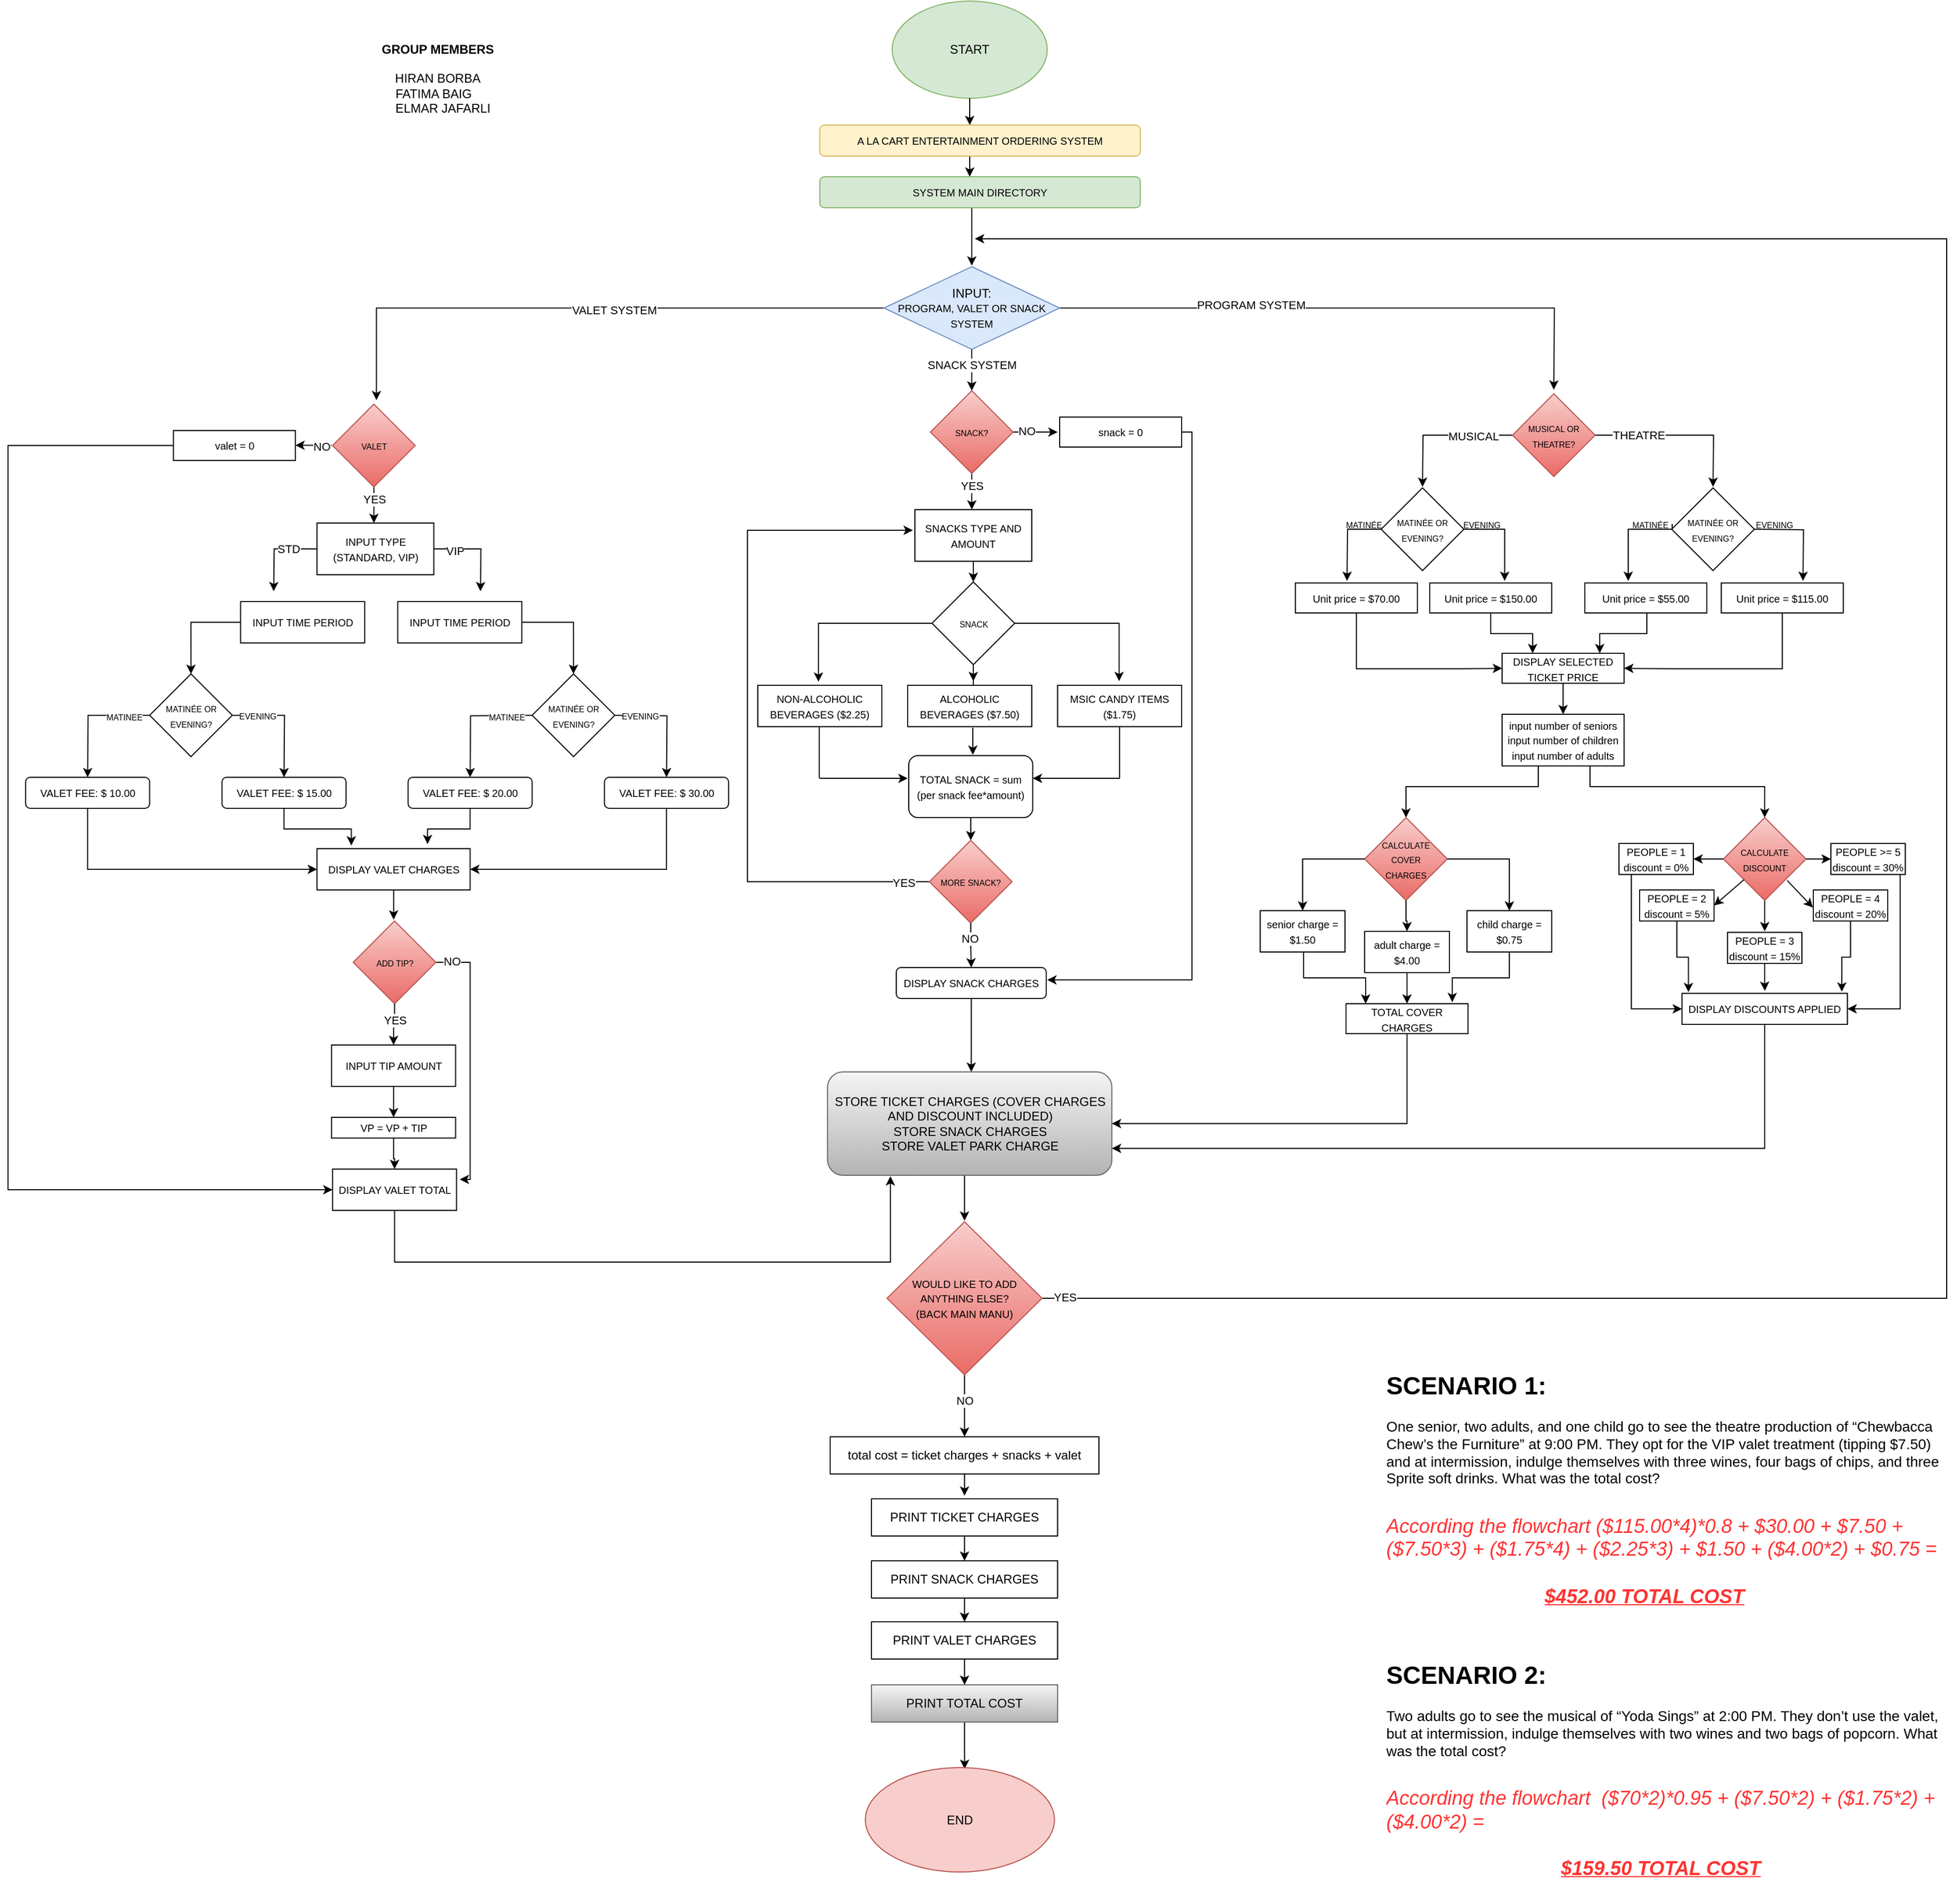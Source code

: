 <mxfile version="21.5.0" type="device">
  <diagram name="Page-1" id="i9X_kWtteT4sJjgxz71z">
    <mxGraphModel dx="1311" dy="919" grid="1" gridSize="10" guides="1" tooltips="1" connect="1" arrows="1" fold="1" page="1" pageScale="1" pageWidth="2000" pageHeight="2000" math="0" shadow="0">
      <root>
        <mxCell id="0" />
        <mxCell id="1" parent="0" />
        <mxCell id="vQt1YtrmRKw6cvNU5Y5X-71" style="edgeStyle=orthogonalEdgeStyle;rounded=0;orthogonalLoop=1;jettySize=auto;html=1;entryX=0.5;entryY=-0.083;entryDx=0;entryDy=0;entryPerimeter=0;" parent="1" source="vQt1YtrmRKw6cvNU5Y5X-64" target="vQt1YtrmRKw6cvNU5Y5X-65" edge="1">
          <mxGeometry relative="1" as="geometry" />
        </mxCell>
        <mxCell id="vQt1YtrmRKw6cvNU5Y5X-64" value="total cost = ticket charges + snacks + valet" style="rounded=0;whiteSpace=wrap;html=1;" parent="1" vertex="1">
          <mxGeometry x="835" y="1399" width="260" height="36" as="geometry" />
        </mxCell>
        <mxCell id="vQt1YtrmRKw6cvNU5Y5X-72" style="edgeStyle=orthogonalEdgeStyle;rounded=0;orthogonalLoop=1;jettySize=auto;html=1;entryX=0.5;entryY=0;entryDx=0;entryDy=0;" parent="1" source="vQt1YtrmRKw6cvNU5Y5X-65" target="vQt1YtrmRKw6cvNU5Y5X-66" edge="1">
          <mxGeometry relative="1" as="geometry" />
        </mxCell>
        <mxCell id="vQt1YtrmRKw6cvNU5Y5X-65" value="PRINT TICKET CHARGES" style="rounded=0;whiteSpace=wrap;html=1;" parent="1" vertex="1">
          <mxGeometry x="875" y="1459" width="180" height="36" as="geometry" />
        </mxCell>
        <mxCell id="vQt1YtrmRKw6cvNU5Y5X-74" style="edgeStyle=orthogonalEdgeStyle;rounded=0;orthogonalLoop=1;jettySize=auto;html=1;entryX=0.5;entryY=0;entryDx=0;entryDy=0;" parent="1" source="vQt1YtrmRKw6cvNU5Y5X-66" target="vQt1YtrmRKw6cvNU5Y5X-67" edge="1">
          <mxGeometry relative="1" as="geometry" />
        </mxCell>
        <mxCell id="vQt1YtrmRKw6cvNU5Y5X-66" value="PRINT SNACK CHARGES" style="rounded=0;whiteSpace=wrap;html=1;" parent="1" vertex="1">
          <mxGeometry x="875" y="1519" width="180" height="36" as="geometry" />
        </mxCell>
        <mxCell id="vQt1YtrmRKw6cvNU5Y5X-75" style="edgeStyle=orthogonalEdgeStyle;rounded=0;orthogonalLoop=1;jettySize=auto;html=1;entryX=0.5;entryY=0;entryDx=0;entryDy=0;" parent="1" source="vQt1YtrmRKw6cvNU5Y5X-67" target="vQt1YtrmRKw6cvNU5Y5X-68" edge="1">
          <mxGeometry relative="1" as="geometry" />
        </mxCell>
        <mxCell id="vQt1YtrmRKw6cvNU5Y5X-67" value="PRINT VALET CHARGES" style="rounded=0;whiteSpace=wrap;html=1;" parent="1" vertex="1">
          <mxGeometry x="875" y="1578" width="180" height="36" as="geometry" />
        </mxCell>
        <mxCell id="vQt1YtrmRKw6cvNU5Y5X-76" style="edgeStyle=orthogonalEdgeStyle;rounded=0;orthogonalLoop=1;jettySize=auto;html=1;entryX=0.525;entryY=0.013;entryDx=0;entryDy=0;entryPerimeter=0;" parent="1" source="vQt1YtrmRKw6cvNU5Y5X-68" target="vQt1YtrmRKw6cvNU5Y5X-69" edge="1">
          <mxGeometry relative="1" as="geometry" />
        </mxCell>
        <mxCell id="vQt1YtrmRKw6cvNU5Y5X-68" value="PRINT TOTAL COST" style="rounded=0;whiteSpace=wrap;html=1;fillColor=#f5f5f5;gradientColor=#b3b3b3;strokeColor=#666666;" parent="1" vertex="1">
          <mxGeometry x="875" y="1639" width="180" height="36" as="geometry" />
        </mxCell>
        <mxCell id="vQt1YtrmRKw6cvNU5Y5X-69" value="END" style="ellipse;whiteSpace=wrap;html=1;fillColor=#f8cecc;strokeColor=#b85450;" parent="1" vertex="1">
          <mxGeometry x="869" y="1719" width="183" height="101" as="geometry" />
        </mxCell>
        <mxCell id="vQt1YtrmRKw6cvNU5Y5X-79" style="edgeStyle=orthogonalEdgeStyle;rounded=0;orthogonalLoop=1;jettySize=auto;html=1;entryX=0.5;entryY=0;entryDx=0;entryDy=0;" parent="1" source="vQt1YtrmRKw6cvNU5Y5X-78" target="vQt1YtrmRKw6cvNU5Y5X-64" edge="1">
          <mxGeometry relative="1" as="geometry" />
        </mxCell>
        <mxCell id="vQt1YtrmRKw6cvNU5Y5X-80" value="NO" style="edgeLabel;html=1;align=center;verticalAlign=middle;resizable=0;points=[];" parent="vQt1YtrmRKw6cvNU5Y5X-79" vertex="1" connectable="0">
          <mxGeometry x="-0.174" relative="1" as="geometry">
            <mxPoint as="offset" />
          </mxGeometry>
        </mxCell>
        <mxCell id="vQt1YtrmRKw6cvNU5Y5X-81" style="edgeStyle=orthogonalEdgeStyle;rounded=0;orthogonalLoop=1;jettySize=auto;html=1;" parent="1" source="vQt1YtrmRKw6cvNU5Y5X-78" edge="1">
          <mxGeometry relative="1" as="geometry">
            <mxPoint x="975" y="240" as="targetPoint" />
            <Array as="points">
              <mxPoint x="1915" y="1265" />
              <mxPoint x="1915" y="240" />
            </Array>
          </mxGeometry>
        </mxCell>
        <mxCell id="vQt1YtrmRKw6cvNU5Y5X-82" value="YES" style="edgeLabel;html=1;align=center;verticalAlign=middle;resizable=0;points=[];" parent="vQt1YtrmRKw6cvNU5Y5X-81" vertex="1" connectable="0">
          <mxGeometry x="-0.985" y="1" relative="1" as="geometry">
            <mxPoint as="offset" />
          </mxGeometry>
        </mxCell>
        <mxCell id="vQt1YtrmRKw6cvNU5Y5X-78" value="&lt;font style=&quot;font-size: 10px;&quot;&gt;WOULD LIKE TO ADD ANYTHING ELSE?&lt;br&gt;(BACK MAIN MANU)&lt;br&gt;&lt;/font&gt;" style="rhombus;whiteSpace=wrap;html=1;fillColor=#f8cecc;gradientColor=#ea6b66;strokeColor=#b85450;" parent="1" vertex="1">
          <mxGeometry x="890" y="1191" width="150" height="148" as="geometry" />
        </mxCell>
        <mxCell id="9lHVH5dm3nrvYFQcM8Wy-2" value="START" style="ellipse;whiteSpace=wrap;html=1;fillColor=#d5e8d4;strokeColor=#82b366;" parent="1" vertex="1">
          <mxGeometry x="895" y="10" width="150" height="94" as="geometry" />
        </mxCell>
        <mxCell id="9lHVH5dm3nrvYFQcM8Wy-17" style="edgeStyle=orthogonalEdgeStyle;rounded=0;orthogonalLoop=1;jettySize=auto;html=1;entryX=0.468;entryY=0;entryDx=0;entryDy=0;entryPerimeter=0;" parent="1" source="9lHVH5dm3nrvYFQcM8Wy-2" target="9lHVH5dm3nrvYFQcM8Wy-3" edge="1">
          <mxGeometry relative="1" as="geometry" />
        </mxCell>
        <mxCell id="piu1KmxuBdeIRfrjEBOE-89" value="" style="group" parent="1" vertex="1" connectable="0">
          <mxGeometry x="56.74" y="400" width="690.26" height="780" as="geometry" />
        </mxCell>
        <mxCell id="piu1KmxuBdeIRfrjEBOE-55" style="edgeStyle=orthogonalEdgeStyle;rounded=0;orthogonalLoop=1;jettySize=auto;html=1;" parent="piu1KmxuBdeIRfrjEBOE-89" source="piu1KmxuBdeIRfrjEBOE-11" edge="1">
          <mxGeometry relative="1" as="geometry">
            <mxPoint x="60" y="361" as="targetPoint" />
          </mxGeometry>
        </mxCell>
        <mxCell id="piu1KmxuBdeIRfrjEBOE-58" value="&lt;font style=&quot;font-size: 8px;&quot;&gt;MATINEE&lt;/font&gt;" style="edgeLabel;html=1;align=center;verticalAlign=middle;resizable=0;points=[];" parent="piu1KmxuBdeIRfrjEBOE-55" vertex="1" connectable="0">
          <mxGeometry x="-0.591" y="1" relative="1" as="geometry">
            <mxPoint as="offset" />
          </mxGeometry>
        </mxCell>
        <mxCell id="piu1KmxuBdeIRfrjEBOE-56" style="edgeStyle=orthogonalEdgeStyle;rounded=0;orthogonalLoop=1;jettySize=auto;html=1;" parent="piu1KmxuBdeIRfrjEBOE-89" source="piu1KmxuBdeIRfrjEBOE-11" edge="1">
          <mxGeometry relative="1" as="geometry">
            <mxPoint x="250" y="361" as="targetPoint" />
          </mxGeometry>
        </mxCell>
        <mxCell id="piu1KmxuBdeIRfrjEBOE-60" value="&lt;font style=&quot;font-size: 8px;&quot;&gt;EVENING&lt;/font&gt;" style="edgeLabel;html=1;align=center;verticalAlign=middle;resizable=0;points=[];" parent="piu1KmxuBdeIRfrjEBOE-56" vertex="1" connectable="0">
          <mxGeometry x="-0.567" relative="1" as="geometry">
            <mxPoint as="offset" />
          </mxGeometry>
        </mxCell>
        <mxCell id="piu1KmxuBdeIRfrjEBOE-11" value="&lt;span style=&quot;font-size: 8px;&quot;&gt;MATINÉE OR EVENING?&lt;/span&gt;" style="rhombus;whiteSpace=wrap;html=1;" parent="piu1KmxuBdeIRfrjEBOE-89" vertex="1">
          <mxGeometry x="120" y="261" width="80" height="80" as="geometry" />
        </mxCell>
        <mxCell id="piu1KmxuBdeIRfrjEBOE-45" style="edgeStyle=orthogonalEdgeStyle;rounded=0;orthogonalLoop=1;jettySize=auto;html=1;" parent="piu1KmxuBdeIRfrjEBOE-89" source="piu1KmxuBdeIRfrjEBOE-13" edge="1">
          <mxGeometry relative="1" as="geometry">
            <mxPoint x="440" y="181" as="targetPoint" />
          </mxGeometry>
        </mxCell>
        <mxCell id="piu1KmxuBdeIRfrjEBOE-48" value="VIP" style="edgeLabel;html=1;align=center;verticalAlign=middle;resizable=0;points=[];" parent="piu1KmxuBdeIRfrjEBOE-45" vertex="1" connectable="0">
          <mxGeometry x="-0.53" y="-2" relative="1" as="geometry">
            <mxPoint as="offset" />
          </mxGeometry>
        </mxCell>
        <mxCell id="piu1KmxuBdeIRfrjEBOE-46" style="edgeStyle=orthogonalEdgeStyle;rounded=0;orthogonalLoop=1;jettySize=auto;html=1;" parent="piu1KmxuBdeIRfrjEBOE-89" source="piu1KmxuBdeIRfrjEBOE-13" edge="1">
          <mxGeometry relative="1" as="geometry">
            <mxPoint x="240" y="181" as="targetPoint" />
          </mxGeometry>
        </mxCell>
        <mxCell id="piu1KmxuBdeIRfrjEBOE-47" value="STD" style="edgeLabel;html=1;align=center;verticalAlign=middle;resizable=0;points=[];" parent="piu1KmxuBdeIRfrjEBOE-46" vertex="1" connectable="0">
          <mxGeometry x="-0.331" relative="1" as="geometry">
            <mxPoint as="offset" />
          </mxGeometry>
        </mxCell>
        <mxCell id="piu1KmxuBdeIRfrjEBOE-13" value="&lt;span style=&quot;font-size: 10px;&quot;&gt;INPUT TYPE (STANDARD, VIP)&lt;/span&gt;" style="rounded=0;whiteSpace=wrap;html=1;" parent="piu1KmxuBdeIRfrjEBOE-89" vertex="1">
          <mxGeometry x="281.91" y="115" width="113" height="50" as="geometry" />
        </mxCell>
        <mxCell id="piu1KmxuBdeIRfrjEBOE-35" style="edgeStyle=orthogonalEdgeStyle;rounded=0;orthogonalLoop=1;jettySize=auto;html=1;entryX=0.487;entryY=0;entryDx=0;entryDy=0;entryPerimeter=0;" parent="piu1KmxuBdeIRfrjEBOE-89" source="piu1KmxuBdeIRfrjEBOE-37" target="piu1KmxuBdeIRfrjEBOE-13" edge="1">
          <mxGeometry relative="1" as="geometry">
            <Array as="points">
              <mxPoint x="336.91" y="100" />
            </Array>
          </mxGeometry>
        </mxCell>
        <mxCell id="piu1KmxuBdeIRfrjEBOE-36" value="YES" style="edgeLabel;html=1;align=center;verticalAlign=middle;resizable=0;points=[];" parent="piu1KmxuBdeIRfrjEBOE-35" vertex="1" connectable="0">
          <mxGeometry x="-0.32" relative="1" as="geometry">
            <mxPoint as="offset" />
          </mxGeometry>
        </mxCell>
        <mxCell id="piu1KmxuBdeIRfrjEBOE-37" value="&lt;span style=&quot;font-size: 8px;&quot;&gt;VALET&lt;/span&gt;" style="rhombus;whiteSpace=wrap;html=1;container=0;fillColor=#f8cecc;strokeColor=#b85450;gradientColor=#ea6b66;" parent="piu1KmxuBdeIRfrjEBOE-89" vertex="1">
          <mxGeometry x="296.91" width="80" height="80" as="geometry" />
        </mxCell>
        <mxCell id="vQt1YtrmRKw6cvNU5Y5X-85" style="edgeStyle=orthogonalEdgeStyle;rounded=0;orthogonalLoop=1;jettySize=auto;html=1;entryX=0;entryY=0.5;entryDx=0;entryDy=0;" parent="piu1KmxuBdeIRfrjEBOE-89" source="piu1KmxuBdeIRfrjEBOE-41" target="piu1KmxuBdeIRfrjEBOE-82" edge="1">
          <mxGeometry relative="1" as="geometry">
            <mxPoint x="293.26" y="770" as="targetPoint" />
            <Array as="points">
              <mxPoint x="-17" y="40" />
              <mxPoint x="-17" y="760" />
            </Array>
          </mxGeometry>
        </mxCell>
        <mxCell id="piu1KmxuBdeIRfrjEBOE-41" value="&lt;font style=&quot;font-size: 10px;&quot;&gt;valet = 0&lt;/font&gt;" style="rounded=0;whiteSpace=wrap;html=1;" parent="piu1KmxuBdeIRfrjEBOE-89" vertex="1">
          <mxGeometry x="143.0" y="25.5" width="118" height="29" as="geometry" />
        </mxCell>
        <mxCell id="piu1KmxuBdeIRfrjEBOE-67" style="edgeStyle=orthogonalEdgeStyle;rounded=0;orthogonalLoop=1;jettySize=auto;html=1;entryX=0.5;entryY=0;entryDx=0;entryDy=0;" parent="piu1KmxuBdeIRfrjEBOE-89" source="piu1KmxuBdeIRfrjEBOE-43" target="piu1KmxuBdeIRfrjEBOE-11" edge="1">
          <mxGeometry relative="1" as="geometry" />
        </mxCell>
        <mxCell id="piu1KmxuBdeIRfrjEBOE-43" value="&lt;font style=&quot;font-size: 10px;&quot;&gt;INPUT TIME PERIOD&lt;/font&gt;" style="rounded=0;whiteSpace=wrap;html=1;" parent="piu1KmxuBdeIRfrjEBOE-89" vertex="1">
          <mxGeometry x="208" y="191" width="120" height="40" as="geometry" />
        </mxCell>
        <mxCell id="piu1KmxuBdeIRfrjEBOE-44" value="&lt;font style=&quot;font-size: 10px;&quot;&gt;INPUT TIME PERIOD&lt;/font&gt;" style="rounded=0;whiteSpace=wrap;html=1;" parent="piu1KmxuBdeIRfrjEBOE-89" vertex="1">
          <mxGeometry x="360" y="191" width="120" height="40" as="geometry" />
        </mxCell>
        <mxCell id="piu1KmxuBdeIRfrjEBOE-50" value="&lt;span style=&quot;font-size: 8px;&quot;&gt;MATINÉE OR EVENING?&lt;/span&gt;" style="rhombus;whiteSpace=wrap;html=1;" parent="piu1KmxuBdeIRfrjEBOE-89" vertex="1">
          <mxGeometry x="490" y="261" width="80" height="80" as="geometry" />
        </mxCell>
        <mxCell id="piu1KmxuBdeIRfrjEBOE-52" style="edgeStyle=orthogonalEdgeStyle;rounded=0;orthogonalLoop=1;jettySize=auto;html=1;entryX=0.5;entryY=0;entryDx=0;entryDy=0;" parent="piu1KmxuBdeIRfrjEBOE-89" source="piu1KmxuBdeIRfrjEBOE-44" target="piu1KmxuBdeIRfrjEBOE-50" edge="1">
          <mxGeometry relative="1" as="geometry" />
        </mxCell>
        <mxCell id="piu1KmxuBdeIRfrjEBOE-53" value="&lt;span style=&quot;font-size: 10px;&quot;&gt;VALET FEE: $ 10.00&lt;br&gt;&lt;/span&gt;" style="rounded=1;whiteSpace=wrap;html=1;" parent="piu1KmxuBdeIRfrjEBOE-89" vertex="1">
          <mxGeometry y="361" width="120" height="30" as="geometry" />
        </mxCell>
        <mxCell id="piu1KmxuBdeIRfrjEBOE-54" value="&lt;span style=&quot;font-size: 10px;&quot;&gt;VALET FEE: $ 15.00&lt;br&gt;&lt;/span&gt;" style="rounded=1;whiteSpace=wrap;html=1;" parent="piu1KmxuBdeIRfrjEBOE-89" vertex="1">
          <mxGeometry x="190" y="361" width="120" height="30" as="geometry" />
        </mxCell>
        <mxCell id="piu1KmxuBdeIRfrjEBOE-61" value="&lt;span style=&quot;font-size: 10px;&quot;&gt;VALET FEE: $ 20.00&lt;br&gt;&lt;/span&gt;" style="rounded=1;whiteSpace=wrap;html=1;" parent="piu1KmxuBdeIRfrjEBOE-89" vertex="1">
          <mxGeometry x="370" y="361" width="120" height="30" as="geometry" />
        </mxCell>
        <mxCell id="piu1KmxuBdeIRfrjEBOE-62" value="&lt;span style=&quot;font-size: 10px;&quot;&gt;VALET FEE: $ 30.00&lt;br&gt;&lt;/span&gt;" style="rounded=1;whiteSpace=wrap;html=1;" parent="piu1KmxuBdeIRfrjEBOE-89" vertex="1">
          <mxGeometry x="560" y="361" width="120" height="30" as="geometry" />
        </mxCell>
        <mxCell id="piu1KmxuBdeIRfrjEBOE-63" style="edgeStyle=orthogonalEdgeStyle;rounded=0;orthogonalLoop=1;jettySize=auto;html=1;" parent="piu1KmxuBdeIRfrjEBOE-89" edge="1">
          <mxGeometry relative="1" as="geometry">
            <mxPoint x="620" y="361" as="targetPoint" />
            <mxPoint x="570" y="301" as="sourcePoint" />
          </mxGeometry>
        </mxCell>
        <mxCell id="piu1KmxuBdeIRfrjEBOE-64" value="&lt;font style=&quot;font-size: 8px;&quot;&gt;EVENING&lt;/font&gt;" style="edgeLabel;html=1;align=center;verticalAlign=middle;resizable=0;points=[];" parent="piu1KmxuBdeIRfrjEBOE-63" vertex="1" connectable="0">
          <mxGeometry x="-0.567" relative="1" as="geometry">
            <mxPoint as="offset" />
          </mxGeometry>
        </mxCell>
        <mxCell id="piu1KmxuBdeIRfrjEBOE-65" style="edgeStyle=orthogonalEdgeStyle;rounded=0;orthogonalLoop=1;jettySize=auto;html=1;" parent="piu1KmxuBdeIRfrjEBOE-89" edge="1">
          <mxGeometry relative="1" as="geometry">
            <mxPoint x="430" y="361" as="targetPoint" />
            <mxPoint x="490" y="301" as="sourcePoint" />
          </mxGeometry>
        </mxCell>
        <mxCell id="piu1KmxuBdeIRfrjEBOE-66" value="&lt;font style=&quot;font-size: 8px;&quot;&gt;MATINEE&lt;/font&gt;" style="edgeLabel;html=1;align=center;verticalAlign=middle;resizable=0;points=[];" parent="piu1KmxuBdeIRfrjEBOE-65" vertex="1" connectable="0">
          <mxGeometry x="-0.591" y="1" relative="1" as="geometry">
            <mxPoint as="offset" />
          </mxGeometry>
        </mxCell>
        <mxCell id="piu1KmxuBdeIRfrjEBOE-68" value="&lt;font style=&quot;font-size: 10px;&quot;&gt;DISPLAY VALET CHARGES&lt;/font&gt;" style="rounded=0;whiteSpace=wrap;html=1;" parent="piu1KmxuBdeIRfrjEBOE-89" vertex="1">
          <mxGeometry x="281.91" y="430" width="148.09" height="40" as="geometry" />
        </mxCell>
        <mxCell id="piu1KmxuBdeIRfrjEBOE-69" style="edgeStyle=orthogonalEdgeStyle;rounded=0;orthogonalLoop=1;jettySize=auto;html=1;entryX=0;entryY=0.5;entryDx=0;entryDy=0;" parent="piu1KmxuBdeIRfrjEBOE-89" source="piu1KmxuBdeIRfrjEBOE-53" target="piu1KmxuBdeIRfrjEBOE-68" edge="1">
          <mxGeometry relative="1" as="geometry">
            <Array as="points">
              <mxPoint x="60" y="450" />
            </Array>
          </mxGeometry>
        </mxCell>
        <mxCell id="piu1KmxuBdeIRfrjEBOE-70" style="edgeStyle=orthogonalEdgeStyle;rounded=0;orthogonalLoop=1;jettySize=auto;html=1;entryX=0.224;entryY=-0.075;entryDx=0;entryDy=0;entryPerimeter=0;" parent="piu1KmxuBdeIRfrjEBOE-89" source="piu1KmxuBdeIRfrjEBOE-54" target="piu1KmxuBdeIRfrjEBOE-68" edge="1">
          <mxGeometry relative="1" as="geometry" />
        </mxCell>
        <mxCell id="piu1KmxuBdeIRfrjEBOE-71" style="edgeStyle=orthogonalEdgeStyle;rounded=0;orthogonalLoop=1;jettySize=auto;html=1;entryX=0.722;entryY=-0.109;entryDx=0;entryDy=0;entryPerimeter=0;" parent="piu1KmxuBdeIRfrjEBOE-89" source="piu1KmxuBdeIRfrjEBOE-61" target="piu1KmxuBdeIRfrjEBOE-68" edge="1">
          <mxGeometry relative="1" as="geometry" />
        </mxCell>
        <mxCell id="piu1KmxuBdeIRfrjEBOE-72" style="edgeStyle=orthogonalEdgeStyle;rounded=0;orthogonalLoop=1;jettySize=auto;html=1;entryX=1;entryY=0.5;entryDx=0;entryDy=0;" parent="piu1KmxuBdeIRfrjEBOE-89" source="piu1KmxuBdeIRfrjEBOE-62" target="piu1KmxuBdeIRfrjEBOE-68" edge="1">
          <mxGeometry relative="1" as="geometry">
            <Array as="points">
              <mxPoint x="620" y="450" />
            </Array>
          </mxGeometry>
        </mxCell>
        <mxCell id="piu1KmxuBdeIRfrjEBOE-85" style="edgeStyle=orthogonalEdgeStyle;rounded=0;orthogonalLoop=1;jettySize=auto;html=1;" parent="piu1KmxuBdeIRfrjEBOE-89" source="piu1KmxuBdeIRfrjEBOE-73" edge="1">
          <mxGeometry relative="1" as="geometry">
            <mxPoint x="420" y="750" as="targetPoint" />
            <Array as="points">
              <mxPoint x="430" y="540" />
              <mxPoint x="430" y="750" />
              <mxPoint x="420" y="750" />
            </Array>
          </mxGeometry>
        </mxCell>
        <mxCell id="piu1KmxuBdeIRfrjEBOE-86" value="NO" style="edgeLabel;html=1;align=center;verticalAlign=middle;resizable=0;points=[];" parent="piu1KmxuBdeIRfrjEBOE-85" vertex="1" connectable="0">
          <mxGeometry x="-0.879" y="1" relative="1" as="geometry">
            <mxPoint as="offset" />
          </mxGeometry>
        </mxCell>
        <mxCell id="piu1KmxuBdeIRfrjEBOE-73" value="&lt;span style=&quot;font-size: 8px;&quot;&gt;ADD TIP?&lt;/span&gt;" style="rhombus;whiteSpace=wrap;html=1;fillColor=#f8cecc;gradientColor=#ea6b66;strokeColor=#b85450;" parent="piu1KmxuBdeIRfrjEBOE-89" vertex="1">
          <mxGeometry x="316.91" y="500" width="80" height="80" as="geometry" />
        </mxCell>
        <mxCell id="piu1KmxuBdeIRfrjEBOE-77" style="edgeStyle=orthogonalEdgeStyle;rounded=0;orthogonalLoop=1;jettySize=auto;html=1;entryX=0.49;entryY=-0.016;entryDx=0;entryDy=0;entryPerimeter=0;" parent="piu1KmxuBdeIRfrjEBOE-89" source="piu1KmxuBdeIRfrjEBOE-68" target="piu1KmxuBdeIRfrjEBOE-73" edge="1">
          <mxGeometry relative="1" as="geometry" />
        </mxCell>
        <mxCell id="piu1KmxuBdeIRfrjEBOE-74" value="&lt;font style=&quot;font-size: 10px;&quot;&gt;INPUT TIP AMOUNT&lt;/font&gt;" style="rounded=0;whiteSpace=wrap;html=1;" parent="piu1KmxuBdeIRfrjEBOE-89" vertex="1">
          <mxGeometry x="295.96" y="620" width="120" height="40" as="geometry" />
        </mxCell>
        <mxCell id="piu1KmxuBdeIRfrjEBOE-78" style="edgeStyle=orthogonalEdgeStyle;rounded=0;orthogonalLoop=1;jettySize=auto;html=1;entryX=0.5;entryY=0;entryDx=0;entryDy=0;" parent="piu1KmxuBdeIRfrjEBOE-89" source="piu1KmxuBdeIRfrjEBOE-73" target="piu1KmxuBdeIRfrjEBOE-74" edge="1">
          <mxGeometry relative="1" as="geometry" />
        </mxCell>
        <mxCell id="piu1KmxuBdeIRfrjEBOE-84" value="YES" style="edgeLabel;html=1;align=center;verticalAlign=middle;resizable=0;points=[];" parent="piu1KmxuBdeIRfrjEBOE-78" vertex="1" connectable="0">
          <mxGeometry x="-0.23" relative="1" as="geometry">
            <mxPoint as="offset" />
          </mxGeometry>
        </mxCell>
        <mxCell id="piu1KmxuBdeIRfrjEBOE-75" value="&lt;font style=&quot;font-size: 10px;&quot;&gt;VP = VP + TIP&lt;/font&gt;" style="rounded=0;whiteSpace=wrap;html=1;" parent="piu1KmxuBdeIRfrjEBOE-89" vertex="1">
          <mxGeometry x="295.96" y="690" width="120" height="20" as="geometry" />
        </mxCell>
        <mxCell id="piu1KmxuBdeIRfrjEBOE-80" style="edgeStyle=orthogonalEdgeStyle;rounded=0;orthogonalLoop=1;jettySize=auto;html=1;entryX=0.5;entryY=0;entryDx=0;entryDy=0;" parent="piu1KmxuBdeIRfrjEBOE-89" source="piu1KmxuBdeIRfrjEBOE-74" target="piu1KmxuBdeIRfrjEBOE-75" edge="1">
          <mxGeometry relative="1" as="geometry" />
        </mxCell>
        <mxCell id="piu1KmxuBdeIRfrjEBOE-82" value="&lt;font style=&quot;font-size: 10px;&quot;&gt;DISPLAY VALET TOTAL&lt;/font&gt;" style="rounded=0;whiteSpace=wrap;html=1;" parent="piu1KmxuBdeIRfrjEBOE-89" vertex="1">
          <mxGeometry x="296.91" y="740" width="120" height="40" as="geometry" />
        </mxCell>
        <mxCell id="piu1KmxuBdeIRfrjEBOE-83" style="edgeStyle=orthogonalEdgeStyle;rounded=0;orthogonalLoop=1;jettySize=auto;html=1;entryX=0.5;entryY=0;entryDx=0;entryDy=0;" parent="piu1KmxuBdeIRfrjEBOE-89" source="piu1KmxuBdeIRfrjEBOE-75" target="piu1KmxuBdeIRfrjEBOE-82" edge="1">
          <mxGeometry relative="1" as="geometry" />
        </mxCell>
        <mxCell id="piu1KmxuBdeIRfrjEBOE-33" style="edgeStyle=orthogonalEdgeStyle;rounded=0;orthogonalLoop=1;jettySize=auto;html=1;" parent="piu1KmxuBdeIRfrjEBOE-89" edge="1">
          <mxGeometry relative="1" as="geometry">
            <mxPoint x="260.96" y="39.79" as="targetPoint" />
            <mxPoint x="295.96" y="39.79" as="sourcePoint" />
          </mxGeometry>
        </mxCell>
        <mxCell id="piu1KmxuBdeIRfrjEBOE-34" value="NO" style="edgeLabel;html=1;align=center;verticalAlign=middle;resizable=0;points=[];" parent="piu1KmxuBdeIRfrjEBOE-33" vertex="1" connectable="0">
          <mxGeometry x="-0.436" y="1" relative="1" as="geometry">
            <mxPoint as="offset" />
          </mxGeometry>
        </mxCell>
        <mxCell id="9lHVH5dm3nrvYFQcM8Wy-18" style="edgeStyle=orthogonalEdgeStyle;rounded=0;orthogonalLoop=1;jettySize=auto;html=1;entryX=0.5;entryY=0;entryDx=0;entryDy=0;" parent="1" edge="1">
          <mxGeometry relative="1" as="geometry">
            <mxPoint x="970" y="160" as="sourcePoint" />
            <mxPoint x="970" y="180" as="targetPoint" />
          </mxGeometry>
        </mxCell>
        <mxCell id="9lHVH5dm3nrvYFQcM8Wy-3" value="&lt;font style=&quot;font-size: 10px;&quot;&gt;A LA CART ENTERTAINMENT ORDERING SYSTEM&lt;/font&gt;" style="rounded=1;whiteSpace=wrap;html=1;fillColor=#fff2cc;strokeColor=#d6b656;" parent="1" vertex="1">
          <mxGeometry x="825" y="130" width="310" height="30" as="geometry" />
        </mxCell>
        <mxCell id="vQt1YtrmRKw6cvNU5Y5X-77" style="edgeStyle=orthogonalEdgeStyle;rounded=0;orthogonalLoop=1;jettySize=auto;html=1;" parent="1" edge="1">
          <mxGeometry relative="1" as="geometry">
            <mxPoint x="972" y="266" as="targetPoint" />
            <mxPoint x="972.034" y="210" as="sourcePoint" />
          </mxGeometry>
        </mxCell>
        <mxCell id="9lHVH5dm3nrvYFQcM8Wy-4" value="&lt;font style=&quot;font-size: 10px;&quot;&gt;SYSTEM MAIN DIRECTORY&lt;/font&gt;" style="rounded=1;whiteSpace=wrap;html=1;fillColor=#d5e8d4;strokeColor=#82b366;" parent="1" vertex="1">
          <mxGeometry x="825" y="180" width="310" height="30" as="geometry" />
        </mxCell>
        <mxCell id="YDbfQsRCEKIfb_wyseGa-1" style="edgeStyle=orthogonalEdgeStyle;rounded=0;orthogonalLoop=1;jettySize=auto;html=1;" parent="1" source="9lHVH5dm3nrvYFQcM8Wy-5" edge="1">
          <mxGeometry relative="1" as="geometry">
            <mxPoint x="1535" y="386" as="targetPoint" />
          </mxGeometry>
        </mxCell>
        <mxCell id="YDbfQsRCEKIfb_wyseGa-2" value="PROGRAM SYSTEM" style="edgeLabel;html=1;align=center;verticalAlign=middle;resizable=0;points=[];" parent="YDbfQsRCEKIfb_wyseGa-1" vertex="1" connectable="0">
          <mxGeometry x="-0.336" y="3" relative="1" as="geometry">
            <mxPoint as="offset" />
          </mxGeometry>
        </mxCell>
        <mxCell id="vQt1YtrmRKw6cvNU5Y5X-57" style="edgeStyle=orthogonalEdgeStyle;rounded=0;orthogonalLoop=1;jettySize=auto;html=1;entryX=0.531;entryY=-0.048;entryDx=0;entryDy=0;entryPerimeter=0;" parent="1" source="9lHVH5dm3nrvYFQcM8Wy-5" target="piu1KmxuBdeIRfrjEBOE-37" edge="1">
          <mxGeometry relative="1" as="geometry">
            <mxPoint x="415" y="386.0" as="targetPoint" />
            <Array as="points">
              <mxPoint x="396" y="307" />
            </Array>
          </mxGeometry>
        </mxCell>
        <mxCell id="vQt1YtrmRKw6cvNU5Y5X-58" value="VALET SYSTEM" style="edgeLabel;html=1;align=center;verticalAlign=middle;resizable=0;points=[];" parent="vQt1YtrmRKw6cvNU5Y5X-57" vertex="1" connectable="0">
          <mxGeometry x="-0.098" y="2" relative="1" as="geometry">
            <mxPoint as="offset" />
          </mxGeometry>
        </mxCell>
        <mxCell id="9lHVH5dm3nrvYFQcM8Wy-5" value="INPUT:&lt;br&gt;&lt;font style=&quot;font-size: 10px;&quot;&gt;PROGRAM, VALET OR SNACK SYSTEM&lt;/font&gt;" style="rhombus;whiteSpace=wrap;html=1;fillColor=#dae8fc;strokeColor=#6c8ebf;" parent="1" vertex="1">
          <mxGeometry x="887" y="267" width="170" height="80" as="geometry" />
        </mxCell>
        <mxCell id="9lHVH5dm3nrvYFQcM8Wy-6" value="&lt;span style=&quot;font-size: 8px;&quot;&gt;SNACK&lt;/span&gt;" style="rhombus;whiteSpace=wrap;html=1;" parent="1" vertex="1">
          <mxGeometry x="933.5" y="572" width="80" height="80" as="geometry" />
        </mxCell>
        <mxCell id="9lHVH5dm3nrvYFQcM8Wy-21" style="edgeStyle=orthogonalEdgeStyle;rounded=0;orthogonalLoop=1;jettySize=auto;html=1;" parent="1" source="9lHVH5dm3nrvYFQcM8Wy-7" edge="1">
          <mxGeometry relative="1" as="geometry">
            <mxPoint x="973.5" y="572" as="targetPoint" />
          </mxGeometry>
        </mxCell>
        <mxCell id="9lHVH5dm3nrvYFQcM8Wy-7" value="&lt;font style=&quot;font-size: 10px;&quot;&gt;SNACKS TYPE AND AMOUNT&lt;/font&gt;" style="rounded=0;whiteSpace=wrap;html=1;" parent="1" vertex="1">
          <mxGeometry x="917" y="502" width="113" height="50" as="geometry" />
        </mxCell>
        <mxCell id="9lHVH5dm3nrvYFQcM8Wy-8" value="&lt;font style=&quot;font-size: 10px;&quot;&gt;NON-ALCOHOLIC BEVERAGES ($2.25)&lt;/font&gt;" style="rounded=0;whiteSpace=wrap;html=1;" parent="1" vertex="1">
          <mxGeometry x="765" y="672" width="120" height="40" as="geometry" />
        </mxCell>
        <mxCell id="9lHVH5dm3nrvYFQcM8Wy-22" style="edgeStyle=orthogonalEdgeStyle;rounded=0;orthogonalLoop=1;jettySize=auto;html=1;entryX=0.489;entryY=-0.086;entryDx=0;entryDy=0;entryPerimeter=0;" parent="1" source="9lHVH5dm3nrvYFQcM8Wy-6" target="9lHVH5dm3nrvYFQcM8Wy-8" edge="1">
          <mxGeometry relative="1" as="geometry" />
        </mxCell>
        <mxCell id="9lHVH5dm3nrvYFQcM8Wy-25" style="edgeStyle=orthogonalEdgeStyle;rounded=0;orthogonalLoop=1;jettySize=auto;html=1;entryX=0.5;entryY=-0.062;entryDx=0;entryDy=0;entryPerimeter=0;" parent="1" edge="1">
          <mxGeometry relative="1" as="geometry">
            <mxPoint x="973" y="713" as="sourcePoint" />
            <mxPoint x="973" y="739.28" as="targetPoint" />
          </mxGeometry>
        </mxCell>
        <mxCell id="9lHVH5dm3nrvYFQcM8Wy-9" value="&lt;font style=&quot;font-size: 10px;&quot;&gt;ALCOHOLIC BEVERAGES ($7.50)&lt;/font&gt;" style="rounded=0;whiteSpace=wrap;html=1;" parent="1" vertex="1">
          <mxGeometry x="910" y="672" width="120" height="40" as="geometry" />
        </mxCell>
        <mxCell id="9lHVH5dm3nrvYFQcM8Wy-23" style="edgeStyle=orthogonalEdgeStyle;rounded=0;orthogonalLoop=1;jettySize=auto;html=1;entryX=0.529;entryY=-0.1;entryDx=0;entryDy=0;entryPerimeter=0;" parent="1" source="9lHVH5dm3nrvYFQcM8Wy-6" target="9lHVH5dm3nrvYFQcM8Wy-9" edge="1">
          <mxGeometry relative="1" as="geometry" />
        </mxCell>
        <mxCell id="9lHVH5dm3nrvYFQcM8Wy-10" value="&lt;font style=&quot;font-size: 10px;&quot;&gt;MSIC CANDY ITEMS ($1.75)&lt;br&gt;&lt;/font&gt;" style="rounded=0;whiteSpace=wrap;html=1;" parent="1" vertex="1">
          <mxGeometry x="1055" y="672" width="120" height="40" as="geometry" />
        </mxCell>
        <mxCell id="9lHVH5dm3nrvYFQcM8Wy-24" style="edgeStyle=orthogonalEdgeStyle;rounded=0;orthogonalLoop=1;jettySize=auto;html=1;entryX=0.496;entryY=-0.1;entryDx=0;entryDy=0;entryPerimeter=0;" parent="1" source="9lHVH5dm3nrvYFQcM8Wy-6" target="9lHVH5dm3nrvYFQcM8Wy-10" edge="1">
          <mxGeometry relative="1" as="geometry" />
        </mxCell>
        <mxCell id="9lHVH5dm3nrvYFQcM8Wy-36" style="edgeStyle=orthogonalEdgeStyle;rounded=0;orthogonalLoop=1;jettySize=auto;html=1;" parent="1" source="9lHVH5dm3nrvYFQcM8Wy-11" edge="1">
          <mxGeometry relative="1" as="geometry">
            <mxPoint x="971" y="822" as="targetPoint" />
          </mxGeometry>
        </mxCell>
        <mxCell id="9lHVH5dm3nrvYFQcM8Wy-11" value="&lt;font style=&quot;font-size: 10px;&quot;&gt;TOTAL SNACK = sum (per snack fee*amount)&lt;/font&gt;" style="rounded=1;whiteSpace=wrap;html=1;" parent="1" vertex="1">
          <mxGeometry x="911" y="740" width="120" height="60" as="geometry" />
        </mxCell>
        <mxCell id="9lHVH5dm3nrvYFQcM8Wy-38" style="edgeStyle=orthogonalEdgeStyle;rounded=0;orthogonalLoop=1;jettySize=auto;html=1;" parent="1" source="9lHVH5dm3nrvYFQcM8Wy-12" edge="1">
          <mxGeometry relative="1" as="geometry">
            <mxPoint x="915" y="522" as="targetPoint" />
            <Array as="points">
              <mxPoint x="755" y="862" />
              <mxPoint x="755" y="522" />
              <mxPoint x="915" y="522" />
            </Array>
          </mxGeometry>
        </mxCell>
        <mxCell id="9lHVH5dm3nrvYFQcM8Wy-59" value="YES" style="edgeLabel;html=1;align=center;verticalAlign=middle;resizable=0;points=[];" parent="9lHVH5dm3nrvYFQcM8Wy-38" vertex="1" connectable="0">
          <mxGeometry x="-0.924" y="1" relative="1" as="geometry">
            <mxPoint as="offset" />
          </mxGeometry>
        </mxCell>
        <mxCell id="9lHVH5dm3nrvYFQcM8Wy-12" value="&lt;span style=&quot;font-size: 8px;&quot;&gt;MORE SNACK?&lt;/span&gt;" style="rhombus;whiteSpace=wrap;html=1;fillColor=#f8cecc;gradientColor=#ea6b66;strokeColor=#b85450;" parent="1" vertex="1">
          <mxGeometry x="931" y="822" width="80" height="80" as="geometry" />
        </mxCell>
        <mxCell id="vQt1YtrmRKw6cvNU5Y5X-60" style="edgeStyle=orthogonalEdgeStyle;rounded=0;orthogonalLoop=1;jettySize=auto;html=1;" parent="1" source="9lHVH5dm3nrvYFQcM8Wy-13" edge="1">
          <mxGeometry relative="1" as="geometry">
            <mxPoint x="971.5" y="1046" as="targetPoint" />
          </mxGeometry>
        </mxCell>
        <mxCell id="9lHVH5dm3nrvYFQcM8Wy-13" value="&lt;font style=&quot;font-size: 10px;&quot;&gt;DISPLAY SNACK CHARGES&lt;/font&gt;" style="rounded=1;whiteSpace=wrap;html=1;" parent="1" vertex="1">
          <mxGeometry x="899" y="945" width="145" height="30" as="geometry" />
        </mxCell>
        <mxCell id="9lHVH5dm3nrvYFQcM8Wy-40" style="edgeStyle=orthogonalEdgeStyle;rounded=0;orthogonalLoop=1;jettySize=auto;html=1;" parent="1" source="9lHVH5dm3nrvYFQcM8Wy-12" target="9lHVH5dm3nrvYFQcM8Wy-13" edge="1">
          <mxGeometry relative="1" as="geometry" />
        </mxCell>
        <mxCell id="9lHVH5dm3nrvYFQcM8Wy-60" value="NO" style="edgeLabel;html=1;align=center;verticalAlign=middle;resizable=0;points=[];" parent="9lHVH5dm3nrvYFQcM8Wy-40" vertex="1" connectable="0">
          <mxGeometry x="-0.318" y="-1" relative="1" as="geometry">
            <mxPoint as="offset" />
          </mxGeometry>
        </mxCell>
        <mxCell id="9lHVH5dm3nrvYFQcM8Wy-30" value="" style="endArrow=none;html=1;rounded=0;" parent="1" edge="1">
          <mxGeometry width="50" height="50" relative="1" as="geometry">
            <mxPoint x="1115" y="762" as="sourcePoint" />
            <mxPoint x="1115" y="712" as="targetPoint" />
          </mxGeometry>
        </mxCell>
        <mxCell id="9lHVH5dm3nrvYFQcM8Wy-31" value="" style="endArrow=none;html=1;rounded=0;" parent="1" edge="1">
          <mxGeometry width="50" height="50" relative="1" as="geometry">
            <mxPoint x="824.43" y="762" as="sourcePoint" />
            <mxPoint x="824.43" y="712" as="targetPoint" />
          </mxGeometry>
        </mxCell>
        <mxCell id="9lHVH5dm3nrvYFQcM8Wy-32" value="" style="endArrow=classic;html=1;rounded=0;" parent="1" edge="1">
          <mxGeometry width="50" height="50" relative="1" as="geometry">
            <mxPoint x="825" y="762" as="sourcePoint" />
            <mxPoint x="910" y="762" as="targetPoint" />
          </mxGeometry>
        </mxCell>
        <mxCell id="9lHVH5dm3nrvYFQcM8Wy-33" value="" style="endArrow=classic;html=1;rounded=0;" parent="1" edge="1">
          <mxGeometry width="50" height="50" relative="1" as="geometry">
            <mxPoint x="1115" y="762" as="sourcePoint" />
            <mxPoint x="1031" y="762" as="targetPoint" />
          </mxGeometry>
        </mxCell>
        <mxCell id="9lHVH5dm3nrvYFQcM8Wy-45" style="edgeStyle=orthogonalEdgeStyle;rounded=0;orthogonalLoop=1;jettySize=auto;html=1;" parent="1" source="9lHVH5dm3nrvYFQcM8Wy-42" edge="1">
          <mxGeometry relative="1" as="geometry">
            <mxPoint x="1055" y="427" as="targetPoint" />
          </mxGeometry>
        </mxCell>
        <mxCell id="9lHVH5dm3nrvYFQcM8Wy-48" value="NO" style="edgeLabel;html=1;align=center;verticalAlign=middle;resizable=0;points=[];" parent="9lHVH5dm3nrvYFQcM8Wy-45" vertex="1" connectable="0">
          <mxGeometry x="-0.436" y="1" relative="1" as="geometry">
            <mxPoint as="offset" />
          </mxGeometry>
        </mxCell>
        <mxCell id="9lHVH5dm3nrvYFQcM8Wy-55" style="edgeStyle=orthogonalEdgeStyle;rounded=0;orthogonalLoop=1;jettySize=auto;html=1;entryX=0.487;entryY=0;entryDx=0;entryDy=0;entryPerimeter=0;" parent="1" source="9lHVH5dm3nrvYFQcM8Wy-42" target="9lHVH5dm3nrvYFQcM8Wy-7" edge="1">
          <mxGeometry relative="1" as="geometry">
            <Array as="points">
              <mxPoint x="972" y="487" />
            </Array>
          </mxGeometry>
        </mxCell>
        <mxCell id="9lHVH5dm3nrvYFQcM8Wy-56" value="YES" style="edgeLabel;html=1;align=center;verticalAlign=middle;resizable=0;points=[];" parent="9lHVH5dm3nrvYFQcM8Wy-55" vertex="1" connectable="0">
          <mxGeometry x="-0.32" relative="1" as="geometry">
            <mxPoint as="offset" />
          </mxGeometry>
        </mxCell>
        <mxCell id="9lHVH5dm3nrvYFQcM8Wy-42" value="&lt;span style=&quot;font-size: 8px;&quot;&gt;SNACK?&lt;/span&gt;" style="rhombus;whiteSpace=wrap;html=1;fillColor=#f8cecc;gradientColor=#ea6b66;strokeColor=#b85450;" parent="1" vertex="1">
          <mxGeometry x="932" y="387" width="80" height="80" as="geometry" />
        </mxCell>
        <mxCell id="9lHVH5dm3nrvYFQcM8Wy-20" style="edgeStyle=orthogonalEdgeStyle;rounded=0;orthogonalLoop=1;jettySize=auto;html=1;entryX=0.5;entryY=0;entryDx=0;entryDy=0;" parent="1" source="9lHVH5dm3nrvYFQcM8Wy-5" target="9lHVH5dm3nrvYFQcM8Wy-42" edge="1">
          <mxGeometry relative="1" as="geometry">
            <mxPoint x="972" y="376" as="targetPoint" />
          </mxGeometry>
        </mxCell>
        <mxCell id="piu1KmxuBdeIRfrjEBOE-1" value="SNACK SYSTEM" style="edgeLabel;html=1;align=center;verticalAlign=middle;resizable=0;points=[];" parent="9lHVH5dm3nrvYFQcM8Wy-20" vertex="1" connectable="0">
          <mxGeometry x="-0.242" relative="1" as="geometry">
            <mxPoint as="offset" />
          </mxGeometry>
        </mxCell>
        <mxCell id="9lHVH5dm3nrvYFQcM8Wy-47" style="edgeStyle=orthogonalEdgeStyle;rounded=0;orthogonalLoop=1;jettySize=auto;html=1;" parent="1" source="9lHVH5dm3nrvYFQcM8Wy-44" edge="1">
          <mxGeometry relative="1" as="geometry">
            <mxPoint x="1045" y="957" as="targetPoint" />
            <Array as="points">
              <mxPoint x="1185" y="427" />
              <mxPoint x="1185" y="957" />
              <mxPoint x="1045" y="957" />
            </Array>
          </mxGeometry>
        </mxCell>
        <mxCell id="9lHVH5dm3nrvYFQcM8Wy-44" value="&lt;font style=&quot;font-size: 10px;&quot;&gt;snack = 0&lt;/font&gt;" style="rounded=0;whiteSpace=wrap;html=1;" parent="1" vertex="1">
          <mxGeometry x="1057" y="412.5" width="118" height="29" as="geometry" />
        </mxCell>
        <mxCell id="vQt1YtrmRKw6cvNU5Y5X-83" style="edgeStyle=orthogonalEdgeStyle;rounded=0;orthogonalLoop=1;jettySize=auto;html=1;" parent="1" edge="1">
          <mxGeometry relative="1" as="geometry">
            <mxPoint x="965" y="1190" as="targetPoint" />
            <mxPoint x="965" y="1146" as="sourcePoint" />
          </mxGeometry>
        </mxCell>
        <mxCell id="vQt1YtrmRKw6cvNU5Y5X-59" value="&lt;div style=&quot;&quot;&gt;&lt;span style=&quot;background-color: initial;&quot;&gt;STORE TICKET CHARGES (COVER CHARGES AND DISCOUNT INCLUDED)&lt;/span&gt;&lt;/div&gt;&lt;div style=&quot;&quot;&gt;&lt;span style=&quot;background-color: initial;&quot;&gt;STORE SNACK CHARGES&lt;/span&gt;&lt;/div&gt;&lt;div style=&quot;&quot;&gt;&lt;span style=&quot;background-color: initial;&quot;&gt;STORE VALET PARK CHARGE&lt;/span&gt;&lt;/div&gt;" style="rounded=1;whiteSpace=wrap;html=1;align=center;fillColor=#f5f5f5;gradientColor=#b3b3b3;strokeColor=#666666;" parent="1" vertex="1">
          <mxGeometry x="832.5" y="1046" width="275" height="100" as="geometry" />
        </mxCell>
        <mxCell id="vQt1YtrmRKw6cvNU5Y5X-87" style="edgeStyle=orthogonalEdgeStyle;rounded=0;orthogonalLoop=1;jettySize=auto;html=1;entryX=0.221;entryY=1.009;entryDx=0;entryDy=0;entryPerimeter=0;" parent="1" source="piu1KmxuBdeIRfrjEBOE-82" target="vQt1YtrmRKw6cvNU5Y5X-59" edge="1">
          <mxGeometry relative="1" as="geometry">
            <Array as="points">
              <mxPoint x="414" y="1230" />
              <mxPoint x="893" y="1230" />
            </Array>
          </mxGeometry>
        </mxCell>
        <mxCell id="YDbfQsRCEKIfb_wyseGa-14" style="edgeStyle=orthogonalEdgeStyle;rounded=0;orthogonalLoop=1;jettySize=auto;html=1;" parent="1" source="YDbfQsRCEKIfb_wyseGa-6" edge="1">
          <mxGeometry relative="1" as="geometry">
            <mxPoint x="1408" y="480" as="targetPoint" />
          </mxGeometry>
        </mxCell>
        <mxCell id="YDbfQsRCEKIfb_wyseGa-19" value="MUSICAL" style="edgeLabel;html=1;align=center;verticalAlign=middle;resizable=0;points=[];" parent="YDbfQsRCEKIfb_wyseGa-14" vertex="1" connectable="0">
          <mxGeometry x="-0.437" y="1" relative="1" as="geometry">
            <mxPoint as="offset" />
          </mxGeometry>
        </mxCell>
        <mxCell id="YDbfQsRCEKIfb_wyseGa-15" style="edgeStyle=orthogonalEdgeStyle;rounded=0;orthogonalLoop=1;jettySize=auto;html=1;" parent="1" source="YDbfQsRCEKIfb_wyseGa-6" edge="1">
          <mxGeometry relative="1" as="geometry">
            <mxPoint x="1689" y="480" as="targetPoint" />
          </mxGeometry>
        </mxCell>
        <mxCell id="YDbfQsRCEKIfb_wyseGa-18" value="THEATRE" style="edgeLabel;html=1;align=center;verticalAlign=middle;resizable=0;points=[];" parent="YDbfQsRCEKIfb_wyseGa-15" vertex="1" connectable="0">
          <mxGeometry x="-0.498" relative="1" as="geometry">
            <mxPoint as="offset" />
          </mxGeometry>
        </mxCell>
        <mxCell id="YDbfQsRCEKIfb_wyseGa-6" value="&lt;span style=&quot;font-size: 8px;&quot;&gt;MUSICAL OR THEATRE?&lt;/span&gt;" style="rhombus;whiteSpace=wrap;html=1;fillColor=#f8cecc;strokeColor=#b85450;gradientColor=#ea6b66;" parent="1" vertex="1">
          <mxGeometry x="1495" y="390" width="80" height="80" as="geometry" />
        </mxCell>
        <mxCell id="YDbfQsRCEKIfb_wyseGa-20" style="edgeStyle=orthogonalEdgeStyle;rounded=0;orthogonalLoop=1;jettySize=auto;html=1;" parent="1" source="YDbfQsRCEKIfb_wyseGa-8" edge="1">
          <mxGeometry relative="1" as="geometry">
            <mxPoint x="1335" y="571" as="targetPoint" />
          </mxGeometry>
        </mxCell>
        <mxCell id="YDbfQsRCEKIfb_wyseGa-21" style="edgeStyle=orthogonalEdgeStyle;rounded=0;orthogonalLoop=1;jettySize=auto;html=1;exitX=1;exitY=0.5;exitDx=0;exitDy=0;" parent="1" source="YDbfQsRCEKIfb_wyseGa-8" edge="1">
          <mxGeometry relative="1" as="geometry">
            <mxPoint x="1487.47" y="571" as="targetPoint" />
            <Array as="points">
              <mxPoint x="1487" y="521" />
            </Array>
            <mxPoint x="1455" y="521" as="sourcePoint" />
          </mxGeometry>
        </mxCell>
        <mxCell id="YDbfQsRCEKIfb_wyseGa-8" value="&lt;span style=&quot;font-size: 8px;&quot;&gt;MATINÉE OR EVENING?&lt;/span&gt;" style="rhombus;whiteSpace=wrap;html=1;" parent="1" vertex="1">
          <mxGeometry x="1368" y="481" width="80" height="80" as="geometry" />
        </mxCell>
        <mxCell id="YDbfQsRCEKIfb_wyseGa-9" value="&lt;span style=&quot;font-size: 8px;&quot;&gt;MATINÉE OR EVENING?&lt;/span&gt;" style="rhombus;whiteSpace=wrap;html=1;" parent="1" vertex="1">
          <mxGeometry x="1649" y="481" width="80" height="80" as="geometry" />
        </mxCell>
        <mxCell id="YDbfQsRCEKIfb_wyseGa-10" value="&lt;span style=&quot;font-size: 10px;&quot;&gt;Unit price = $70.00&lt;/span&gt;" style="rounded=0;whiteSpace=wrap;html=1;" parent="1" vertex="1">
          <mxGeometry x="1285" y="573" width="118" height="29" as="geometry" />
        </mxCell>
        <mxCell id="YDbfQsRCEKIfb_wyseGa-11" value="&lt;span style=&quot;font-size: 10px;&quot;&gt;Unit price = $150.00&lt;/span&gt;" style="rounded=0;whiteSpace=wrap;html=1;" parent="1" vertex="1">
          <mxGeometry x="1415" y="573" width="118" height="29" as="geometry" />
        </mxCell>
        <mxCell id="YDbfQsRCEKIfb_wyseGa-12" value="&lt;span style=&quot;font-size: 10px;&quot;&gt;Unit price = $55.00&lt;/span&gt;" style="rounded=0;whiteSpace=wrap;html=1;" parent="1" vertex="1">
          <mxGeometry x="1565" y="573" width="118" height="29" as="geometry" />
        </mxCell>
        <mxCell id="YDbfQsRCEKIfb_wyseGa-13" value="&lt;span style=&quot;font-size: 10px;&quot;&gt;Unit price = $115.00&lt;/span&gt;" style="rounded=0;whiteSpace=wrap;html=1;" parent="1" vertex="1">
          <mxGeometry x="1697" y="573" width="118" height="29" as="geometry" />
        </mxCell>
        <mxCell id="vQt1YtrmRKw6cvNU5Y5X-1" value="&lt;font style=&quot;font-size: 8px;&quot;&gt;MATINÉE&lt;/font&gt;" style="text;html=1;align=center;verticalAlign=middle;resizable=0;points=[];autosize=1;strokeColor=none;fillColor=none;" parent="1" vertex="1">
          <mxGeometry x="1321" y="501" width="60" height="30" as="geometry" />
        </mxCell>
        <mxCell id="vQt1YtrmRKw6cvNU5Y5X-8" style="edgeStyle=orthogonalEdgeStyle;rounded=0;orthogonalLoop=1;jettySize=auto;html=1;" parent="1" edge="1">
          <mxGeometry relative="1" as="geometry">
            <mxPoint x="1607" y="571" as="targetPoint" />
            <mxPoint x="1649.5" y="516.029" as="sourcePoint" />
            <Array as="points">
              <mxPoint x="1649" y="521" />
              <mxPoint x="1607" y="521" />
            </Array>
          </mxGeometry>
        </mxCell>
        <mxCell id="vQt1YtrmRKw6cvNU5Y5X-2" value="&lt;font style=&quot;font-size: 8px;&quot;&gt;MATINÉE&lt;/font&gt;" style="text;html=1;align=center;verticalAlign=middle;resizable=0;points=[];autosize=1;strokeColor=none;fillColor=none;" parent="1" vertex="1">
          <mxGeometry x="1598" y="501" width="60" height="30" as="geometry" />
        </mxCell>
        <mxCell id="vQt1YtrmRKw6cvNU5Y5X-3" value="&lt;font style=&quot;font-size: 8px;&quot;&gt;EVENING&lt;/font&gt;" style="text;html=1;align=center;verticalAlign=middle;resizable=0;points=[];autosize=1;strokeColor=none;fillColor=none;" parent="1" vertex="1">
          <mxGeometry x="1435" y="501" width="60" height="30" as="geometry" />
        </mxCell>
        <mxCell id="vQt1YtrmRKw6cvNU5Y5X-7" style="edgeStyle=orthogonalEdgeStyle;rounded=0;orthogonalLoop=1;jettySize=auto;html=1;" parent="1" edge="1">
          <mxGeometry relative="1" as="geometry">
            <mxPoint x="1776" y="571" as="targetPoint" />
            <mxPoint x="1729" y="521.029" as="sourcePoint" />
          </mxGeometry>
        </mxCell>
        <mxCell id="vQt1YtrmRKw6cvNU5Y5X-6" value="&lt;font style=&quot;font-size: 8px;&quot;&gt;EVENING&lt;/font&gt;" style="text;html=1;align=center;verticalAlign=middle;resizable=0;points=[];autosize=1;strokeColor=none;fillColor=none;" parent="1" vertex="1">
          <mxGeometry x="1718" y="501" width="60" height="30" as="geometry" />
        </mxCell>
        <mxCell id="vQt1YtrmRKw6cvNU5Y5X-9" value="&lt;font style=&quot;font-size: 10px;&quot;&gt;DISPLAY SELECTED TICKET PRICE&lt;/font&gt;" style="rounded=0;whiteSpace=wrap;html=1;" parent="1" vertex="1">
          <mxGeometry x="1485" y="641" width="118" height="29" as="geometry" />
        </mxCell>
        <mxCell id="vQt1YtrmRKw6cvNU5Y5X-11" style="edgeStyle=orthogonalEdgeStyle;rounded=0;orthogonalLoop=1;jettySize=auto;html=1;entryX=0;entryY=0.5;entryDx=0;entryDy=0;" parent="1" source="YDbfQsRCEKIfb_wyseGa-10" target="vQt1YtrmRKw6cvNU5Y5X-9" edge="1">
          <mxGeometry relative="1" as="geometry">
            <Array as="points">
              <mxPoint x="1344" y="656" />
              <mxPoint x="1444" y="656" />
            </Array>
          </mxGeometry>
        </mxCell>
        <mxCell id="vQt1YtrmRKw6cvNU5Y5X-12" style="edgeStyle=orthogonalEdgeStyle;rounded=0;orthogonalLoop=1;jettySize=auto;html=1;entryX=0.25;entryY=0;entryDx=0;entryDy=0;" parent="1" source="YDbfQsRCEKIfb_wyseGa-11" target="vQt1YtrmRKw6cvNU5Y5X-9" edge="1">
          <mxGeometry relative="1" as="geometry" />
        </mxCell>
        <mxCell id="vQt1YtrmRKw6cvNU5Y5X-13" style="edgeStyle=orthogonalEdgeStyle;rounded=0;orthogonalLoop=1;jettySize=auto;html=1;entryX=0.8;entryY=0;entryDx=0;entryDy=0;entryPerimeter=0;" parent="1" source="YDbfQsRCEKIfb_wyseGa-12" target="vQt1YtrmRKw6cvNU5Y5X-9" edge="1">
          <mxGeometry relative="1" as="geometry">
            <Array as="points">
              <mxPoint x="1625" y="622" />
              <mxPoint x="1579" y="622" />
            </Array>
          </mxGeometry>
        </mxCell>
        <mxCell id="vQt1YtrmRKw6cvNU5Y5X-14" style="edgeStyle=orthogonalEdgeStyle;rounded=0;orthogonalLoop=1;jettySize=auto;html=1;entryX=1;entryY=0.5;entryDx=0;entryDy=0;" parent="1" source="YDbfQsRCEKIfb_wyseGa-13" target="vQt1YtrmRKw6cvNU5Y5X-9" edge="1">
          <mxGeometry relative="1" as="geometry">
            <Array as="points">
              <mxPoint x="1756" y="656" />
              <mxPoint x="1650" y="656" />
            </Array>
          </mxGeometry>
        </mxCell>
        <mxCell id="Ua3LDJrAK-iYw0dEm0jb-1" style="edgeStyle=orthogonalEdgeStyle;rounded=0;orthogonalLoop=1;jettySize=auto;html=1;" edge="1" parent="1" source="vQt1YtrmRKw6cvNU5Y5X-15" target="vQt1YtrmRKw6cvNU5Y5X-32">
          <mxGeometry relative="1" as="geometry">
            <Array as="points">
              <mxPoint x="1570" y="770" />
              <mxPoint x="1739" y="770" />
            </Array>
          </mxGeometry>
        </mxCell>
        <mxCell id="vQt1YtrmRKw6cvNU5Y5X-15" value="&lt;span style=&quot;font-size: 10px;&quot;&gt;input number of seniors&lt;br&gt;input number of children&lt;br&gt;input number of adults&lt;br&gt;&lt;/span&gt;" style="rounded=0;whiteSpace=wrap;html=1;" parent="1" vertex="1">
          <mxGeometry x="1485" y="700" width="118" height="50" as="geometry" />
        </mxCell>
        <mxCell id="vQt1YtrmRKw6cvNU5Y5X-16" style="edgeStyle=orthogonalEdgeStyle;rounded=0;orthogonalLoop=1;jettySize=auto;html=1;entryX=0.5;entryY=0;entryDx=0;entryDy=0;" parent="1" source="vQt1YtrmRKw6cvNU5Y5X-9" target="vQt1YtrmRKw6cvNU5Y5X-15" edge="1">
          <mxGeometry relative="1" as="geometry" />
        </mxCell>
        <mxCell id="vQt1YtrmRKw6cvNU5Y5X-17" value="&lt;span style=&quot;font-size: 8px;&quot;&gt;CALCULATE &lt;br&gt;COVER&lt;br&gt;CHARGES&lt;br&gt;&lt;/span&gt;" style="rhombus;whiteSpace=wrap;html=1;fillColor=#f8cecc;gradientColor=#ea6b66;strokeColor=#b85450;" parent="1" vertex="1">
          <mxGeometry x="1352" y="800" width="80" height="80" as="geometry" />
        </mxCell>
        <mxCell id="vQt1YtrmRKw6cvNU5Y5X-18" style="edgeStyle=orthogonalEdgeStyle;rounded=0;orthogonalLoop=1;jettySize=auto;html=1;entryX=0.5;entryY=0;entryDx=0;entryDy=0;" parent="1" source="vQt1YtrmRKw6cvNU5Y5X-15" target="vQt1YtrmRKw6cvNU5Y5X-17" edge="1">
          <mxGeometry relative="1" as="geometry">
            <Array as="points">
              <mxPoint x="1520" y="770" />
              <mxPoint x="1392" y="770" />
            </Array>
          </mxGeometry>
        </mxCell>
        <mxCell id="vQt1YtrmRKw6cvNU5Y5X-19" value="&lt;span style=&quot;font-size: 10px;&quot;&gt;senior charge = $1.50&lt;/span&gt;" style="rounded=0;whiteSpace=wrap;html=1;" parent="1" vertex="1">
          <mxGeometry x="1251" y="890" width="82" height="40" as="geometry" />
        </mxCell>
        <mxCell id="vQt1YtrmRKw6cvNU5Y5X-25" style="edgeStyle=orthogonalEdgeStyle;rounded=0;orthogonalLoop=1;jettySize=auto;html=1;entryX=0.5;entryY=0;entryDx=0;entryDy=0;" parent="1" source="vQt1YtrmRKw6cvNU5Y5X-17" target="vQt1YtrmRKw6cvNU5Y5X-19" edge="1">
          <mxGeometry relative="1" as="geometry" />
        </mxCell>
        <mxCell id="vQt1YtrmRKw6cvNU5Y5X-20" value="&lt;span style=&quot;font-size: 10px;&quot;&gt;adult charge = $4.00&lt;/span&gt;" style="rounded=0;whiteSpace=wrap;html=1;" parent="1" vertex="1">
          <mxGeometry x="1352" y="910" width="82" height="40" as="geometry" />
        </mxCell>
        <mxCell id="vQt1YtrmRKw6cvNU5Y5X-23" style="edgeStyle=orthogonalEdgeStyle;rounded=0;orthogonalLoop=1;jettySize=auto;html=1;entryX=0.5;entryY=0;entryDx=0;entryDy=0;" parent="1" source="vQt1YtrmRKw6cvNU5Y5X-17" target="vQt1YtrmRKw6cvNU5Y5X-20" edge="1">
          <mxGeometry relative="1" as="geometry" />
        </mxCell>
        <mxCell id="vQt1YtrmRKw6cvNU5Y5X-21" value="&lt;span style=&quot;font-size: 10px;&quot;&gt;child charge = $0.75&lt;/span&gt;" style="rounded=0;whiteSpace=wrap;html=1;" parent="1" vertex="1">
          <mxGeometry x="1451" y="890" width="82" height="40" as="geometry" />
        </mxCell>
        <mxCell id="vQt1YtrmRKw6cvNU5Y5X-24" style="edgeStyle=orthogonalEdgeStyle;rounded=0;orthogonalLoop=1;jettySize=auto;html=1;entryX=0.5;entryY=0;entryDx=0;entryDy=0;" parent="1" source="vQt1YtrmRKw6cvNU5Y5X-17" target="vQt1YtrmRKw6cvNU5Y5X-21" edge="1">
          <mxGeometry relative="1" as="geometry" />
        </mxCell>
        <mxCell id="Ua3LDJrAK-iYw0dEm0jb-3" style="edgeStyle=orthogonalEdgeStyle;rounded=0;orthogonalLoop=1;jettySize=auto;html=1;entryX=1;entryY=0.5;entryDx=0;entryDy=0;" edge="1" parent="1" source="vQt1YtrmRKw6cvNU5Y5X-26" target="vQt1YtrmRKw6cvNU5Y5X-59">
          <mxGeometry relative="1" as="geometry">
            <Array as="points">
              <mxPoint x="1393" y="1096" />
            </Array>
          </mxGeometry>
        </mxCell>
        <mxCell id="vQt1YtrmRKw6cvNU5Y5X-26" value="&lt;span style=&quot;font-size: 10px;&quot;&gt;TOTAL COVER CHARGES&lt;/span&gt;" style="rounded=0;whiteSpace=wrap;html=1;" parent="1" vertex="1">
          <mxGeometry x="1334" y="980" width="118" height="29" as="geometry" />
        </mxCell>
        <mxCell id="vQt1YtrmRKw6cvNU5Y5X-31" style="edgeStyle=orthogonalEdgeStyle;rounded=0;orthogonalLoop=1;jettySize=auto;html=1;" parent="1" source="vQt1YtrmRKw6cvNU5Y5X-19" target="vQt1YtrmRKw6cvNU5Y5X-26" edge="1">
          <mxGeometry relative="1" as="geometry">
            <Array as="points">
              <mxPoint x="1293" y="955" />
              <mxPoint x="1353" y="955" />
            </Array>
          </mxGeometry>
        </mxCell>
        <mxCell id="vQt1YtrmRKw6cvNU5Y5X-29" style="edgeStyle=orthogonalEdgeStyle;rounded=0;orthogonalLoop=1;jettySize=auto;html=1;entryX=0.5;entryY=0;entryDx=0;entryDy=0;" parent="1" source="vQt1YtrmRKw6cvNU5Y5X-20" target="vQt1YtrmRKw6cvNU5Y5X-26" edge="1">
          <mxGeometry relative="1" as="geometry" />
        </mxCell>
        <mxCell id="vQt1YtrmRKw6cvNU5Y5X-30" style="edgeStyle=orthogonalEdgeStyle;rounded=0;orthogonalLoop=1;jettySize=auto;html=1;entryX=0.871;entryY=-0.053;entryDx=0;entryDy=0;entryPerimeter=0;" parent="1" source="vQt1YtrmRKw6cvNU5Y5X-21" target="vQt1YtrmRKw6cvNU5Y5X-26" edge="1">
          <mxGeometry relative="1" as="geometry" />
        </mxCell>
        <mxCell id="vQt1YtrmRKw6cvNU5Y5X-41" style="edgeStyle=orthogonalEdgeStyle;rounded=0;orthogonalLoop=1;jettySize=auto;html=1;" parent="1" source="vQt1YtrmRKw6cvNU5Y5X-32" edge="1">
          <mxGeometry relative="1" as="geometry">
            <mxPoint x="1739" y="910" as="targetPoint" />
          </mxGeometry>
        </mxCell>
        <mxCell id="vQt1YtrmRKw6cvNU5Y5X-32" value="&lt;span style=&quot;font-size: 8px;&quot;&gt;CALCULATE DISCOUNT&lt;/span&gt;" style="rhombus;whiteSpace=wrap;html=1;fillColor=#f8cecc;gradientColor=#ea6b66;strokeColor=#b85450;" parent="1" vertex="1">
          <mxGeometry x="1699" y="800" width="80" height="80" as="geometry" />
        </mxCell>
        <mxCell id="vQt1YtrmRKw6cvNU5Y5X-34" value="&lt;span style=&quot;font-size: 10px;&quot;&gt;PEOPLE = 1&lt;br&gt;discount = 0%&lt;br&gt;&lt;/span&gt;" style="rounded=0;whiteSpace=wrap;html=1;" parent="1" vertex="1">
          <mxGeometry x="1598" y="825" width="72" height="30" as="geometry" />
        </mxCell>
        <mxCell id="vQt1YtrmRKw6cvNU5Y5X-39" style="edgeStyle=orthogonalEdgeStyle;rounded=0;orthogonalLoop=1;jettySize=auto;html=1;entryX=1;entryY=0.5;entryDx=0;entryDy=0;" parent="1" source="vQt1YtrmRKw6cvNU5Y5X-32" target="vQt1YtrmRKw6cvNU5Y5X-34" edge="1">
          <mxGeometry relative="1" as="geometry" />
        </mxCell>
        <mxCell id="vQt1YtrmRKw6cvNU5Y5X-35" value="&lt;span style=&quot;font-size: 10px;&quot;&gt;PEOPLE = 2&lt;br&gt;discount = 5%&lt;br&gt;&lt;/span&gt;" style="rounded=0;whiteSpace=wrap;html=1;" parent="1" vertex="1">
          <mxGeometry x="1618" y="870" width="72" height="30" as="geometry" />
        </mxCell>
        <mxCell id="vQt1YtrmRKw6cvNU5Y5X-36" value="&lt;span style=&quot;font-size: 10px;&quot;&gt;PEOPLE = 4&lt;br&gt;discount = 20%&lt;br&gt;&lt;/span&gt;" style="rounded=0;whiteSpace=wrap;html=1;" parent="1" vertex="1">
          <mxGeometry x="1786" y="870" width="72" height="30" as="geometry" />
        </mxCell>
        <mxCell id="vQt1YtrmRKw6cvNU5Y5X-37" value="&lt;span style=&quot;font-size: 10px;&quot;&gt;PEOPLE = 3&lt;br&gt;discount = 15%&lt;br&gt;&lt;/span&gt;" style="rounded=0;whiteSpace=wrap;html=1;" parent="1" vertex="1">
          <mxGeometry x="1703" y="911" width="72" height="30" as="geometry" />
        </mxCell>
        <mxCell id="vQt1YtrmRKw6cvNU5Y5X-38" value="&lt;span style=&quot;font-size: 10px;&quot;&gt;PEOPLE &amp;gt;= 5&lt;br&gt;discount = 30%&lt;br&gt;&lt;/span&gt;" style="rounded=0;whiteSpace=wrap;html=1;" parent="1" vertex="1">
          <mxGeometry x="1803" y="825" width="72" height="30" as="geometry" />
        </mxCell>
        <mxCell id="vQt1YtrmRKw6cvNU5Y5X-42" style="edgeStyle=orthogonalEdgeStyle;rounded=0;orthogonalLoop=1;jettySize=auto;html=1;entryX=0;entryY=0.5;entryDx=0;entryDy=0;" parent="1" source="vQt1YtrmRKw6cvNU5Y5X-32" target="vQt1YtrmRKw6cvNU5Y5X-38" edge="1">
          <mxGeometry relative="1" as="geometry" />
        </mxCell>
        <mxCell id="vQt1YtrmRKw6cvNU5Y5X-45" value="" style="endArrow=classic;html=1;rounded=0;entryX=1;entryY=0.5;entryDx=0;entryDy=0;" parent="1" target="vQt1YtrmRKw6cvNU5Y5X-35" edge="1">
          <mxGeometry width="50" height="50" relative="1" as="geometry">
            <mxPoint x="1719" y="860" as="sourcePoint" />
            <mxPoint x="1693" y="880" as="targetPoint" />
          </mxGeometry>
        </mxCell>
        <mxCell id="vQt1YtrmRKw6cvNU5Y5X-46" value="" style="endArrow=classic;html=1;rounded=0;entryX=-0.005;entryY=0.567;entryDx=0;entryDy=0;entryPerimeter=0;exitX=0.772;exitY=0.76;exitDx=0;exitDy=0;exitPerimeter=0;" parent="1" source="vQt1YtrmRKw6cvNU5Y5X-32" target="vQt1YtrmRKw6cvNU5Y5X-36" edge="1">
          <mxGeometry width="50" height="50" relative="1" as="geometry">
            <mxPoint x="1770" y="870" as="sourcePoint" />
            <mxPoint x="1741" y="895" as="targetPoint" />
          </mxGeometry>
        </mxCell>
        <mxCell id="Ua3LDJrAK-iYw0dEm0jb-2" style="edgeStyle=orthogonalEdgeStyle;rounded=0;orthogonalLoop=1;jettySize=auto;html=1;" edge="1" parent="1" source="vQt1YtrmRKw6cvNU5Y5X-48" target="vQt1YtrmRKw6cvNU5Y5X-59">
          <mxGeometry relative="1" as="geometry">
            <Array as="points">
              <mxPoint x="1739" y="1120" />
            </Array>
          </mxGeometry>
        </mxCell>
        <mxCell id="vQt1YtrmRKw6cvNU5Y5X-48" value="&lt;font style=&quot;font-size: 10px;&quot;&gt;DISPLAY DISCOUNTS APPLIED&lt;/font&gt;" style="rounded=0;whiteSpace=wrap;html=1;" parent="1" vertex="1">
          <mxGeometry x="1659" y="970" width="160" height="30" as="geometry" />
        </mxCell>
        <mxCell id="vQt1YtrmRKw6cvNU5Y5X-49" style="edgeStyle=orthogonalEdgeStyle;rounded=0;orthogonalLoop=1;jettySize=auto;html=1;entryX=0;entryY=0.5;entryDx=0;entryDy=0;" parent="1" source="vQt1YtrmRKw6cvNU5Y5X-34" target="vQt1YtrmRKw6cvNU5Y5X-48" edge="1">
          <mxGeometry relative="1" as="geometry">
            <Array as="points">
              <mxPoint x="1610" y="985" />
            </Array>
          </mxGeometry>
        </mxCell>
        <mxCell id="vQt1YtrmRKw6cvNU5Y5X-55" style="edgeStyle=orthogonalEdgeStyle;rounded=0;orthogonalLoop=1;jettySize=auto;html=1;entryX=0.039;entryY=-0.04;entryDx=0;entryDy=0;entryPerimeter=0;" parent="1" source="vQt1YtrmRKw6cvNU5Y5X-35" target="vQt1YtrmRKw6cvNU5Y5X-48" edge="1">
          <mxGeometry relative="1" as="geometry" />
        </mxCell>
        <mxCell id="vQt1YtrmRKw6cvNU5Y5X-53" style="edgeStyle=orthogonalEdgeStyle;rounded=0;orthogonalLoop=1;jettySize=auto;html=1;entryX=0.966;entryY=-0.053;entryDx=0;entryDy=0;entryPerimeter=0;" parent="1" source="vQt1YtrmRKw6cvNU5Y5X-36" target="vQt1YtrmRKw6cvNU5Y5X-48" edge="1">
          <mxGeometry relative="1" as="geometry" />
        </mxCell>
        <mxCell id="vQt1YtrmRKw6cvNU5Y5X-52" style="edgeStyle=orthogonalEdgeStyle;rounded=0;orthogonalLoop=1;jettySize=auto;html=1;entryX=0.501;entryY=-0.08;entryDx=0;entryDy=0;entryPerimeter=0;" parent="1" source="vQt1YtrmRKw6cvNU5Y5X-37" target="vQt1YtrmRKw6cvNU5Y5X-48" edge="1">
          <mxGeometry relative="1" as="geometry" />
        </mxCell>
        <mxCell id="vQt1YtrmRKw6cvNU5Y5X-54" style="edgeStyle=orthogonalEdgeStyle;rounded=0;orthogonalLoop=1;jettySize=auto;html=1;entryX=1;entryY=0.5;entryDx=0;entryDy=0;" parent="1" source="vQt1YtrmRKw6cvNU5Y5X-38" target="vQt1YtrmRKw6cvNU5Y5X-48" edge="1">
          <mxGeometry relative="1" as="geometry">
            <Array as="points">
              <mxPoint x="1870" y="985" />
            </Array>
          </mxGeometry>
        </mxCell>
        <mxCell id="Ua3LDJrAK-iYw0dEm0jb-4" value="&lt;b&gt;GROUP MEMBERS&lt;br&gt;&lt;/b&gt;&lt;br&gt;HIRAN BORBA&lt;br&gt;&lt;div style=&quot;text-align: left;&quot;&gt;&lt;span style=&quot;background-color: initial;&quot;&gt;&amp;nbsp; &amp;nbsp; FATIMA BAIG&lt;/span&gt;&lt;/div&gt;&amp;nbsp; &amp;nbsp;ELMAR JAFARLI" style="text;html=1;align=center;verticalAlign=middle;resizable=0;points=[];autosize=1;strokeColor=none;fillColor=none;" vertex="1" parent="1">
          <mxGeometry x="390" y="40" width="130" height="90" as="geometry" />
        </mxCell>
        <mxCell id="Ua3LDJrAK-iYw0dEm0jb-6" value="&lt;h1&gt;SCENARIO 1:&lt;/h1&gt;&lt;p&gt;&lt;font style=&quot;font-size: 14px;&quot;&gt;&lt;span style=&quot;background-color: initial;&quot;&gt;One senior, two adults, and one child go to see the theatre production of “Chewbacca&lt;br&gt;Chew’s the Furniture” at 9:00 PM. T&lt;/span&gt;&lt;span style=&quot;background-color: initial;&quot;&gt;hey opt for the VIP valet treatment (tipping $7.50)&lt;br&gt;and at intermission, indulge themselves with three wines, four bags of chips, and three&lt;br&gt;Sprite soft drinks. What was the total cost?&amp;nbsp;&lt;/span&gt;&lt;/font&gt;&lt;/p&gt;&lt;div title=&quot;Page 5&quot; class=&quot;page&quot;&gt;&lt;div class=&quot;layoutArea&quot;&gt;&lt;div class=&quot;column&quot;&gt;&lt;br&gt;&lt;i style=&quot;border-color: var(--border-color); color: rgb(255, 51, 51); font-size: 19px;&quot;&gt;According the flowchart ($115.00*4)*0.8 + $30.00 + $7.50 + ($7.50*3) + ($1.75*4) + ($2.25*3) + $1.50 + ($4.00*2) + $0.75 =&amp;nbsp;&lt;br&gt;&lt;/i&gt;&lt;/div&gt;&lt;div class=&quot;column&quot;&gt;&lt;i style=&quot;border-color: var(--border-color); color: rgb(255, 51, 51); font-size: 19px;&quot;&gt;&lt;br&gt;&lt;/i&gt;&lt;/div&gt;&lt;div class=&quot;column&quot;&gt;&lt;font color=&quot;#ff3333&quot;&gt;&lt;span style=&quot;font-size: 19px;&quot;&gt;&lt;i&gt;&lt;b&gt;&amp;nbsp; &amp;nbsp; &amp;nbsp; &amp;nbsp; &amp;nbsp; &amp;nbsp; &amp;nbsp; &amp;nbsp; &amp;nbsp; &amp;nbsp; &amp;nbsp; &amp;nbsp; &amp;nbsp; &amp;nbsp; &amp;nbsp;&lt;u&gt;$452.00 TOTAL COST&lt;/u&gt;&lt;/b&gt;&lt;/i&gt;&lt;/span&gt;&lt;/font&gt;&lt;/div&gt;&lt;br&gt;&lt;span style=&quot;&quot;&gt;&amp;nbsp;&amp;nbsp;&amp;nbsp;&amp;nbsp;&lt;/span&gt;&lt;span style=&quot;&quot;&gt;&amp;nbsp;&amp;nbsp;&amp;nbsp;&amp;nbsp;&lt;/span&gt;&lt;span style=&quot;&quot;&gt;&amp;nbsp;&amp;nbsp;&amp;nbsp;&amp;nbsp;&lt;/span&gt;&lt;/div&gt;&lt;br&gt;&lt;span style=&quot;&quot;&gt;&amp;nbsp;&amp;nbsp;&amp;nbsp;&amp;nbsp;&lt;/span&gt;&lt;span style=&quot;&quot;&gt;&amp;nbsp;&amp;nbsp;&amp;nbsp;&amp;nbsp;&lt;/span&gt;&lt;/div&gt;" style="text;html=1;strokeColor=none;fillColor=none;spacing=5;spacingTop=-20;whiteSpace=wrap;overflow=hidden;rounded=0;" vertex="1" parent="1">
          <mxGeometry x="1368" y="1330" width="550" height="240" as="geometry" />
        </mxCell>
        <mxCell id="Ua3LDJrAK-iYw0dEm0jb-7" value="&lt;h1&gt;SCENARIO 2:&lt;/h1&gt;&lt;p&gt;&lt;font style=&quot;font-size: 14px;&quot;&gt;&lt;span style=&quot;background-color: initial;&quot;&gt;&lt;font style=&quot;&quot;&gt;Two adults go to see the musical of “Yoda Sings” at 2:00 PM. They don’t use the valet,&lt;br&gt;&lt;/font&gt;&lt;/span&gt;&lt;span style=&quot;background-color: initial;&quot;&gt;but at intermission, indulge themselves with two wines and two bags of popcorn. What was the total cost?&amp;nbsp;&lt;/span&gt;&lt;/font&gt;&lt;/p&gt;&lt;div title=&quot;Page 5&quot; class=&quot;page&quot;&gt;&lt;div class=&quot;layoutArea&quot;&gt;&lt;div class=&quot;column&quot;&gt;&lt;span style=&quot;white-space: pre;&quot;&gt;&amp;nbsp;&amp;nbsp;&lt;/span&gt;&lt;span style=&quot;white-space: pre;&quot;&gt;&amp;nbsp;&amp;nbsp;&amp;nbsp;&amp;nbsp;&lt;/span&gt;&lt;span style=&quot;white-space: pre;&quot;&gt;&amp;nbsp;&amp;nbsp;&amp;nbsp;&amp;nbsp;&lt;/span&gt;&lt;span style=&quot;white-space: pre;&quot;&gt;&amp;nbsp;&lt;/span&gt;&lt;/div&gt;&lt;/div&gt;&lt;/div&gt;&lt;div title=&quot;Page 5&quot; class=&quot;page&quot;&gt;&lt;div class=&quot;layoutArea&quot;&gt;&lt;div class=&quot;column&quot;&gt;&lt;i style=&quot;border-color: var(--border-color); color: rgb(255, 51, 51); font-size: 19px;&quot;&gt;According the flowchart&amp;nbsp; ($70*2)*0.95 + ($7.50*2) + ($1.75*2) + ($4.00*2) =&amp;nbsp;&lt;/i&gt;&lt;/div&gt;&lt;div class=&quot;column&quot;&gt;&lt;font color=&quot;#ff3333&quot;&gt;&lt;span style=&quot;font-size: 19px;&quot;&gt;&lt;i&gt;&amp;nbsp; &amp;nbsp; &amp;nbsp; &amp;nbsp; &amp;nbsp; &amp;nbsp; &amp;nbsp; &amp;nbsp; &amp;nbsp; &amp;nbsp; &amp;nbsp; &amp;nbsp; &amp;nbsp; &amp;nbsp; &amp;nbsp;&lt;/i&gt;&lt;/span&gt;&lt;/font&gt;&lt;/div&gt;&lt;div class=&quot;column&quot;&gt;&lt;font color=&quot;#ff3333&quot;&gt;&lt;span style=&quot;font-size: 19px;&quot;&gt;&lt;i&gt;&lt;span style=&quot;white-space: pre;&quot;&gt;&#x9;&lt;/span&gt;&lt;span style=&quot;white-space: pre;&quot;&gt;&#x9;&lt;/span&gt;&lt;span style=&quot;white-space: pre;&quot;&gt;&#x9;&lt;/span&gt;&lt;span style=&quot;white-space: pre;&quot;&gt;&#x9;&lt;/span&gt;&lt;b&gt;&lt;u&gt;$159.50 TOTAL COST&lt;/u&gt;&lt;/b&gt;&lt;/i&gt;&lt;/span&gt;&lt;/font&gt;&lt;/div&gt;&lt;br&gt;&lt;span style=&quot;&quot;&gt;&amp;nbsp;&amp;nbsp;&amp;nbsp;&amp;nbsp;&lt;/span&gt;&lt;span style=&quot;&quot;&gt;&amp;nbsp;&amp;nbsp;&amp;nbsp;&amp;nbsp;&lt;/span&gt;&lt;span style=&quot;&quot;&gt;&amp;nbsp;&amp;nbsp;&amp;nbsp;&amp;nbsp;&lt;/span&gt;&lt;/div&gt;&lt;br&gt;&lt;span style=&quot;&quot;&gt;&amp;nbsp;&amp;nbsp;&amp;nbsp;&amp;nbsp;&lt;/span&gt;&lt;span style=&quot;&quot;&gt;&amp;nbsp;&amp;nbsp;&amp;nbsp;&amp;nbsp;&lt;/span&gt;&lt;/div&gt;" style="text;html=1;strokeColor=none;fillColor=none;spacing=5;spacingTop=-20;whiteSpace=wrap;overflow=hidden;rounded=0;" vertex="1" parent="1">
          <mxGeometry x="1368" y="1610" width="550" height="240" as="geometry" />
        </mxCell>
      </root>
    </mxGraphModel>
  </diagram>
</mxfile>
